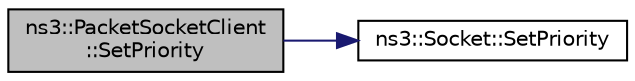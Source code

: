 digraph "ns3::PacketSocketClient::SetPriority"
{
 // LATEX_PDF_SIZE
  edge [fontname="Helvetica",fontsize="10",labelfontname="Helvetica",labelfontsize="10"];
  node [fontname="Helvetica",fontsize="10",shape=record];
  rankdir="LR";
  Node1 [label="ns3::PacketSocketClient\l::SetPriority",height=0.2,width=0.4,color="black", fillcolor="grey75", style="filled", fontcolor="black",tooltip="Manually set the socket priority."];
  Node1 -> Node2 [color="midnightblue",fontsize="10",style="solid",fontname="Helvetica"];
  Node2 [label="ns3::Socket::SetPriority",height=0.2,width=0.4,color="black", fillcolor="white", style="filled",URL="$classns3_1_1_socket.html#a904573518e0279618dbcb49f085d0fd6",tooltip="Manually set the socket priority."];
}
